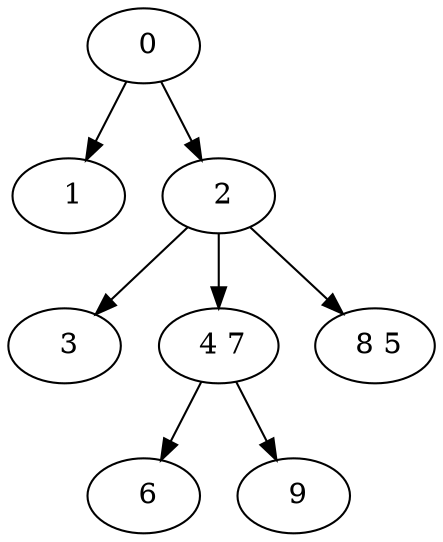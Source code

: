 digraph mytree {
" 0" -> " 1";
" 0" -> " 2";
" 1";
" 2" -> " 3";
" 2" -> " 4 7";
" 2" -> " 8 5";
" 3";
" 4 7" -> " 6";
" 4 7" -> " 9";
" 6";
" 9";
" 8 5";
}
